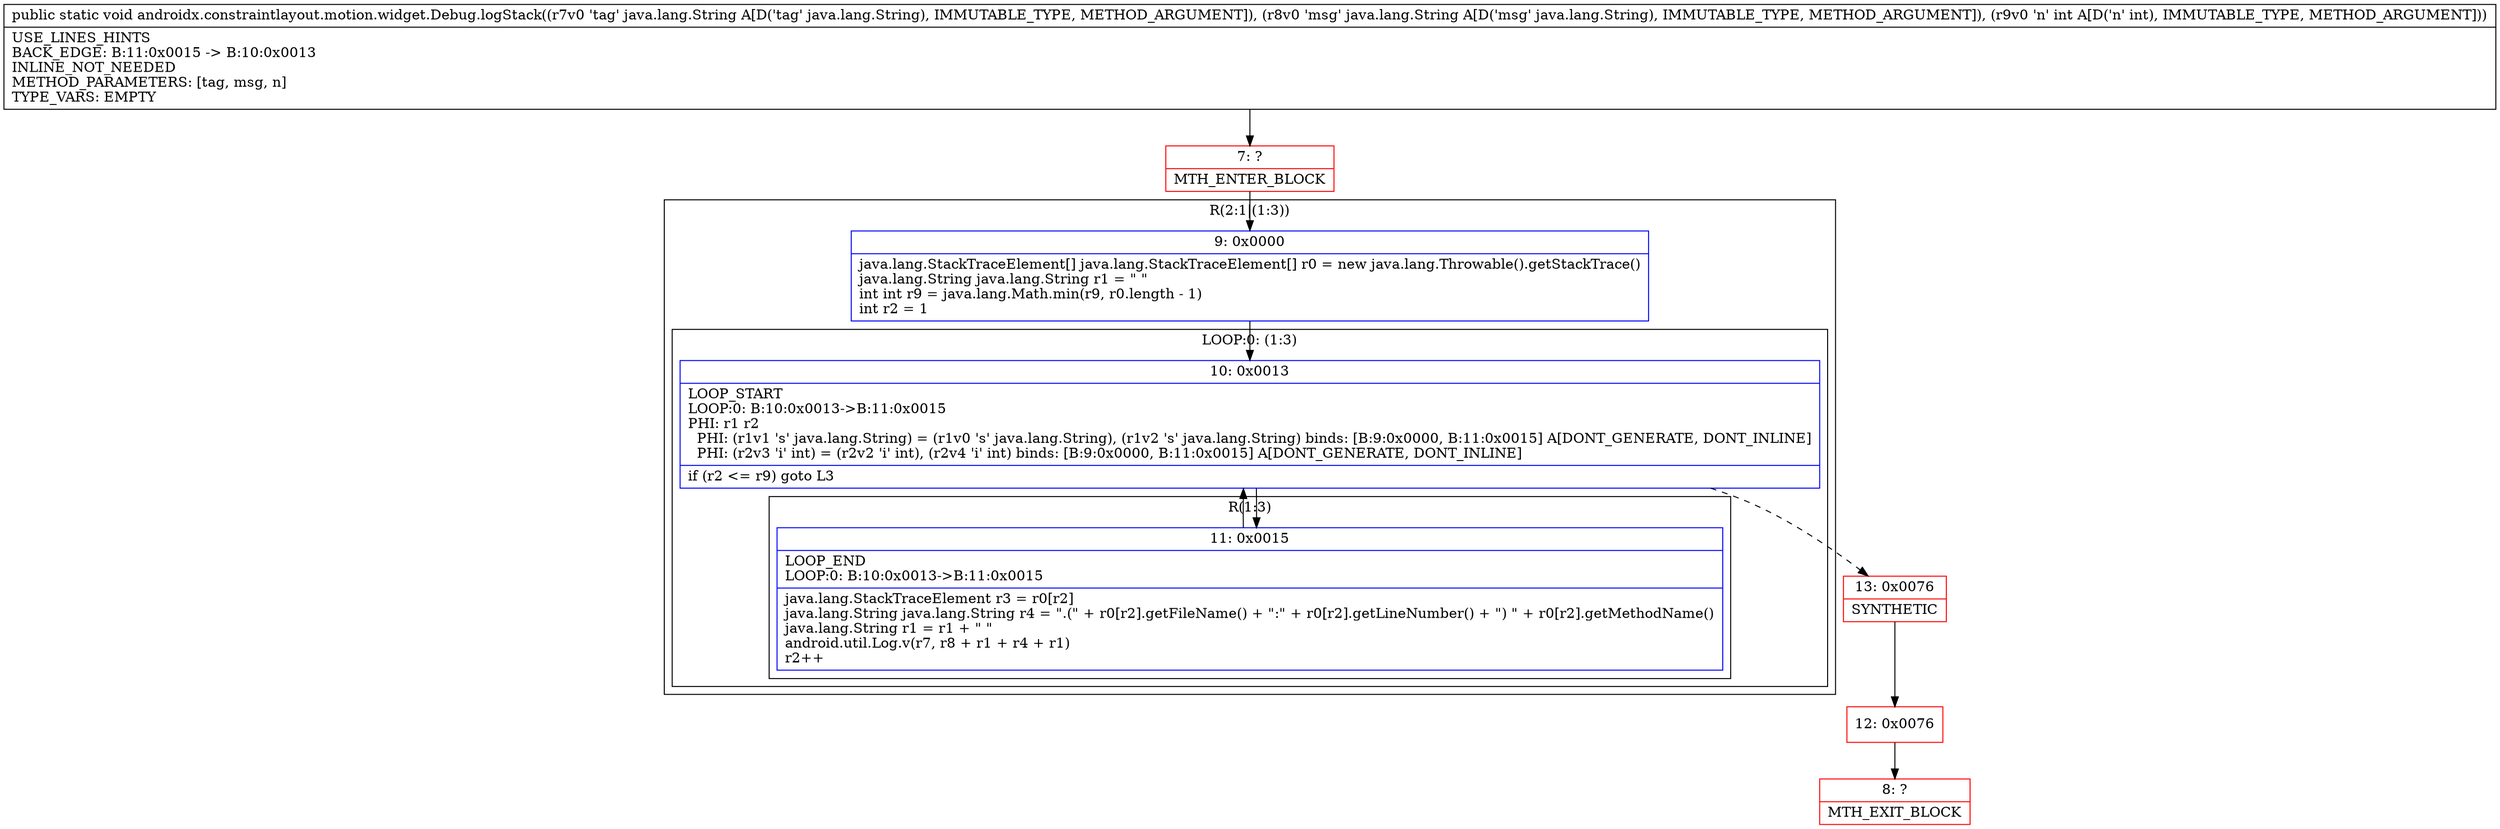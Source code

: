 digraph "CFG forandroidx.constraintlayout.motion.widget.Debug.logStack(Ljava\/lang\/String;Ljava\/lang\/String;I)V" {
subgraph cluster_Region_934839753 {
label = "R(2:1|(1:3))";
node [shape=record,color=blue];
Node_9 [shape=record,label="{9\:\ 0x0000|java.lang.StackTraceElement[] java.lang.StackTraceElement[] r0 = new java.lang.Throwable().getStackTrace()\ljava.lang.String java.lang.String r1 = \" \"\lint int r9 = java.lang.Math.min(r9, r0.length \- 1)\lint r2 = 1\l}"];
subgraph cluster_LoopRegion_1815777767 {
label = "LOOP:0: (1:3)";
node [shape=record,color=blue];
Node_10 [shape=record,label="{10\:\ 0x0013|LOOP_START\lLOOP:0: B:10:0x0013\-\>B:11:0x0015\lPHI: r1 r2 \l  PHI: (r1v1 's' java.lang.String) = (r1v0 's' java.lang.String), (r1v2 's' java.lang.String) binds: [B:9:0x0000, B:11:0x0015] A[DONT_GENERATE, DONT_INLINE]\l  PHI: (r2v3 'i' int) = (r2v2 'i' int), (r2v4 'i' int) binds: [B:9:0x0000, B:11:0x0015] A[DONT_GENERATE, DONT_INLINE]\l|if (r2 \<= r9) goto L3\l}"];
subgraph cluster_Region_1534082357 {
label = "R(1:3)";
node [shape=record,color=blue];
Node_11 [shape=record,label="{11\:\ 0x0015|LOOP_END\lLOOP:0: B:10:0x0013\-\>B:11:0x0015\l|java.lang.StackTraceElement r3 = r0[r2]\ljava.lang.String java.lang.String r4 = \".(\" + r0[r2].getFileName() + \":\" + r0[r2].getLineNumber() + \") \" + r0[r2].getMethodName()\ljava.lang.String r1 = r1 + \" \"\landroid.util.Log.v(r7, r8 + r1 + r4 + r1)\lr2++\l}"];
}
}
}
Node_7 [shape=record,color=red,label="{7\:\ ?|MTH_ENTER_BLOCK\l}"];
Node_13 [shape=record,color=red,label="{13\:\ 0x0076|SYNTHETIC\l}"];
Node_12 [shape=record,color=red,label="{12\:\ 0x0076}"];
Node_8 [shape=record,color=red,label="{8\:\ ?|MTH_EXIT_BLOCK\l}"];
MethodNode[shape=record,label="{public static void androidx.constraintlayout.motion.widget.Debug.logStack((r7v0 'tag' java.lang.String A[D('tag' java.lang.String), IMMUTABLE_TYPE, METHOD_ARGUMENT]), (r8v0 'msg' java.lang.String A[D('msg' java.lang.String), IMMUTABLE_TYPE, METHOD_ARGUMENT]), (r9v0 'n' int A[D('n' int), IMMUTABLE_TYPE, METHOD_ARGUMENT]))  | USE_LINES_HINTS\lBACK_EDGE: B:11:0x0015 \-\> B:10:0x0013\lINLINE_NOT_NEEDED\lMETHOD_PARAMETERS: [tag, msg, n]\lTYPE_VARS: EMPTY\l}"];
MethodNode -> Node_7;Node_9 -> Node_10;
Node_10 -> Node_11;
Node_10 -> Node_13[style=dashed];
Node_11 -> Node_10;
Node_7 -> Node_9;
Node_13 -> Node_12;
Node_12 -> Node_8;
}

